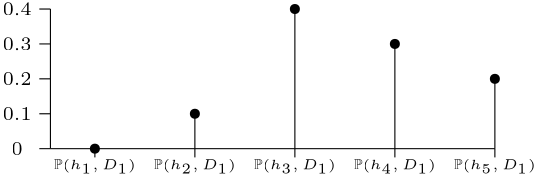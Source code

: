 <?xml version="1.0"?>
<!DOCTYPE ipe SYSTEM "ipe.dtd">
<ipe version="70218" creator="Ipe 7.2.28">
<info created="D:20251002191226" modified="D:20251002191547"/>
<preamble>\usepackage{amssymb}
\usepackage{amsmath}</preamble>
<ipestyle name="basic">
<symbol name="arrow/arc(spx)">
<path stroke="sym-stroke" fill="sym-stroke" pen="sym-pen">
0 0 m
-1 0.333 l
-1 -0.333 l
h
</path>
</symbol>
<symbol name="arrow/farc(spx)">
<path stroke="sym-stroke" fill="white" pen="sym-pen">
0 0 m
-1 0.333 l
-1 -0.333 l
h
</path>
</symbol>
<symbol name="arrow/ptarc(spx)">
<path stroke="sym-stroke" fill="sym-stroke" pen="sym-pen">
0 0 m
-1 0.333 l
-0.8 0 l
-1 -0.333 l
h
</path>
</symbol>
<symbol name="arrow/fptarc(spx)">
<path stroke="sym-stroke" fill="white" pen="sym-pen">
0 0 m
-1 0.333 l
-0.8 0 l
-1 -0.333 l
h
</path>
</symbol>
<symbol name="mark/circle(sx)" transformations="translations">
<path fill="sym-stroke">
0.6 0 0 0.6 0 0 e
0.4 0 0 0.4 0 0 e
</path>
</symbol>
<symbol name="mark/disk(sx)" transformations="translations">
<path fill="sym-stroke">
0.6 0 0 0.6 0 0 e
</path>
</symbol>
<symbol name="mark/fdisk(sfx)" transformations="translations">
<group>
<path fill="sym-fill">
0.5 0 0 0.5 0 0 e
</path>
<path fill="sym-stroke" fillrule="eofill">
0.6 0 0 0.6 0 0 e
0.4 0 0 0.4 0 0 e
</path>
</group>
</symbol>
<symbol name="mark/box(sx)" transformations="translations">
<path fill="sym-stroke" fillrule="eofill">
-0.6 -0.6 m
0.6 -0.6 l
0.6 0.6 l
-0.6 0.6 l
h
-0.4 -0.4 m
0.4 -0.4 l
0.4 0.4 l
-0.4 0.4 l
h
</path>
</symbol>
<symbol name="mark/square(sx)" transformations="translations">
<path fill="sym-stroke">
-0.6 -0.6 m
0.6 -0.6 l
0.6 0.6 l
-0.6 0.6 l
h
</path>
</symbol>
<symbol name="mark/fsquare(sfx)" transformations="translations">
<group>
<path fill="sym-fill">
-0.5 -0.5 m
0.5 -0.5 l
0.5 0.5 l
-0.5 0.5 l
h
</path>
<path fill="sym-stroke" fillrule="eofill">
-0.6 -0.6 m
0.6 -0.6 l
0.6 0.6 l
-0.6 0.6 l
h
-0.4 -0.4 m
0.4 -0.4 l
0.4 0.4 l
-0.4 0.4 l
h
</path>
</group>
</symbol>
<symbol name="mark/cross(sx)" transformations="translations">
<group>
<path fill="sym-stroke">
-0.43 -0.57 m
0.57 0.43 l
0.43 0.57 l
-0.57 -0.43 l
h
</path>
<path fill="sym-stroke">
-0.43 0.57 m
0.57 -0.43 l
0.43 -0.57 l
-0.57 0.43 l
h
</path>
</group>
</symbol>
<symbol name="arrow/fnormal(spx)">
<path stroke="sym-stroke" fill="white" pen="sym-pen">
0 0 m
-1 0.333 l
-1 -0.333 l
h
</path>
</symbol>
<symbol name="arrow/pointed(spx)">
<path stroke="sym-stroke" fill="sym-stroke" pen="sym-pen">
0 0 m
-1 0.333 l
-0.8 0 l
-1 -0.333 l
h
</path>
</symbol>
<symbol name="arrow/fpointed(spx)">
<path stroke="sym-stroke" fill="white" pen="sym-pen">
0 0 m
-1 0.333 l
-0.8 0 l
-1 -0.333 l
h
</path>
</symbol>
<symbol name="arrow/linear(spx)">
<path stroke="sym-stroke" pen="sym-pen">
-1 0.333 m
0 0 l
-1 -0.333 l
</path>
</symbol>
<symbol name="arrow/fdouble(spx)">
<path stroke="sym-stroke" fill="white" pen="sym-pen">
0 0 m
-1 0.333 l
-1 -0.333 l
h
-1 0 m
-2 0.333 l
-2 -0.333 l
h
</path>
</symbol>
<symbol name="arrow/double(spx)">
<path stroke="sym-stroke" fill="sym-stroke" pen="sym-pen">
0 0 m
-1 0.333 l
-1 -0.333 l
h
-1 0 m
-2 0.333 l
-2 -0.333 l
h
</path>
</symbol>
<symbol name="arrow/mid-normal(spx)">
<path stroke="sym-stroke" fill="sym-stroke" pen="sym-pen">
0.5 0 m
-0.5 0.333 l
-0.5 -0.333 l
h
</path>
</symbol>
<symbol name="arrow/mid-fnormal(spx)">
<path stroke="sym-stroke" fill="white" pen="sym-pen">
0.5 0 m
-0.5 0.333 l
-0.5 -0.333 l
h
</path>
</symbol>
<symbol name="arrow/mid-pointed(spx)">
<path stroke="sym-stroke" fill="sym-stroke" pen="sym-pen">
0.5 0 m
-0.5 0.333 l
-0.3 0 l
-0.5 -0.333 l
h
</path>
</symbol>
<symbol name="arrow/mid-fpointed(spx)">
<path stroke="sym-stroke" fill="white" pen="sym-pen">
0.5 0 m
-0.5 0.333 l
-0.3 0 l
-0.5 -0.333 l
h
</path>
</symbol>
<symbol name="arrow/mid-double(spx)">
<path stroke="sym-stroke" fill="sym-stroke" pen="sym-pen">
1 0 m
0 0.333 l
0 -0.333 l
h
0 0 m
-1 0.333 l
-1 -0.333 l
h
</path>
</symbol>
<symbol name="arrow/mid-fdouble(spx)">
<path stroke="sym-stroke" fill="white" pen="sym-pen">
1 0 m
0 0.333 l
0 -0.333 l
h
0 0 m
-1 0.333 l
-1 -0.333 l
h
</path>
</symbol>
<anglesize name="22.5 deg" value="22.5"/>
<anglesize name="30 deg" value="30"/>
<anglesize name="45 deg" value="45"/>
<anglesize name="60 deg" value="60"/>
<anglesize name="90 deg" value="90"/>
<arrowsize name="large" value="10"/>
<arrowsize name="small" value="5"/>
<arrowsize name="tiny" value="3"/>
<color name="blue" value="0 0 1"/>
<color name="brown" value="0.647 0.165 0.165"/>
<color name="darkblue" value="0 0 0.545"/>
<color name="darkcyan" value="0 0.545 0.545"/>
<color name="darkgray" value="0.663"/>
<color name="darkgreen" value="0 0.392 0"/>
<color name="darkmagenta" value="0.545 0 0.545"/>
<color name="darkorange" value="1 0.549 0"/>
<color name="darkred" value="0.545 0 0"/>
<color name="gold" value="1 0.843 0"/>
<color name="gray" value="0.745"/>
<color name="green" value="0 1 0"/>
<color name="lightblue" value="0.678 0.847 0.902"/>
<color name="lightcyan" value="0.878 1 1"/>
<color name="lightgray" value="0.827"/>
<color name="lightgreen" value="0.565 0.933 0.565"/>
<color name="lightyellow" value="1 1 0.878"/>
<color name="navy" value="0 0 0.502"/>
<color name="orange" value="1 0.647 0"/>
<color name="pink" value="1 0.753 0.796"/>
<color name="purple" value="0.627 0.125 0.941"/>
<color name="red" value="1 0 0"/>
<color name="seagreen" value="0.18 0.545 0.341"/>
<color name="turquoise" value="0.251 0.878 0.816"/>
<color name="violet" value="0.933 0.51 0.933"/>
<color name="yellow" value="1 1 0"/>
<dashstyle name="dash dot dotted" value="[4 2 1 2 1 2] 0"/>
<dashstyle name="dash dotted" value="[4 2 1 2] 0"/>
<dashstyle name="dashed" value="[4] 0"/>
<dashstyle name="dotted" value="[1 3] 0"/>
<gridsize name="10 pts (~3.5 mm)" value="10"/>
<gridsize name="14 pts (~5 mm)" value="14"/>
<gridsize name="16 pts (~6 mm)" value="16"/>
<gridsize name="20 pts (~7 mm)" value="20"/>
<gridsize name="28 pts (~10 mm)" value="28"/>
<gridsize name="32 pts (~12 mm)" value="32"/>
<gridsize name="4 pts" value="4"/>
<gridsize name="56 pts (~20 mm)" value="56"/>
<gridsize name="8 pts (~3 mm)" value="8"/>
<opacity name="10%" value="0.1"/>
<opacity name="30%" value="0.3"/>
<opacity name="50%" value="0.5"/>
<opacity name="75%" value="0.75"/>
<pen name="fat" value="1.2"/>
<pen name="heavier" value="0.8"/>
<pen name="ultrafat" value="2"/>
<symbolsize name="large" value="5"/>
<symbolsize name="small" value="2"/>
<symbolsize name="tiny" value="1.1"/>
<textsize name="Huge" value="\Huge"/>
<textsize name="LARGE" value="\LARGE"/>
<textsize name="Large" value="\Large"/>
<textsize name="footnote" value="\footnotesize"/>
<textsize name="huge" value="\huge"/>
<textsize name="large" value="\large"/>
<textsize name="script" value="\scriptsize"/>
<textsize name="small" value="\small"/>
<textsize name="tiny" value="\tiny"/>
<textstyle name="center" begin="\begin{center}" end="\end{center}"/>
<textstyle name="item" begin="\begin{itemize}\item{}" end="\end{itemize}"/>
<textstyle name="itemize" begin="\begin{itemize}" end="\end{itemize}"/>
<tiling name="falling" angle="-60" step="4" width="1"/>
<tiling name="rising" angle="30" step="4" width="1"/>
</ipestyle>
<page>
<layer name="alpha"/>
<view layers="alpha" active="alpha"/>
<path layer="alpha" matrix="1 0 0 0.785566 0 134.962" stroke="black">
224 640 m
220 640 l
</path>
<text matrix="1 0 0 0.785566 4 134.962" transformations="translations" pos="208 640" stroke="black" type="label" width="3.971" height="4.494" depth="0" halign="center" valign="center" size="script" style="math">0</text>
<path matrix="1 0 0 0.785566 0 147.531" stroke="black">
224 640 m
220 640 l
</path>
<text matrix="1 0 0 0.785566 4 147.531" transformations="translations" pos="208 640" stroke="black" type="label" width="10.309" height="4.494" depth="0" halign="center" valign="center" size="script" style="math">0.1</text>
<path matrix="1 0 0 0.785566 0 160.1" stroke="black">
224 640 m
220 640 l
</path>
<text matrix="1 0 0 0.785566 4 160.1" transformations="translations" pos="208 640" stroke="black" type="label" width="10.309" height="4.494" depth="0" halign="center" valign="center" size="script" style="math">0.2</text>
<path matrix="1 0 0 0.785566 0 172.669" stroke="black">
224 640 m
220 640 l
</path>
<text matrix="1 0 0 0.785566 4 172.669" transformations="translations" pos="208 640" stroke="black" type="label" width="10.309" height="4.494" depth="0" halign="center" valign="center" size="script" style="math">0.3</text>
<path matrix="1 0 0 0.785566 0 185.238" stroke="black">
224 640 m
220 640 l
</path>
<text matrix="1 0 0 0.785566 4 185.238" transformations="translations" pos="208 640" stroke="black" type="label" width="10.309" height="4.494" depth="0" halign="center" valign="center" size="script" style="math">0.4</text>
<path matrix="1 0 0 0.785566 0 134.962" stroke="black">
224 704 m
224 640 l
</path>
<text matrix="1 0 0 0.785566 32 128.677" transformations="translations" pos="208 640" stroke="black" type="label" width="29.373" height="3.74" depth="1.49" halign="center" valign="center" size="tiny" style="math">\mathbb P(h_1,D_1)</text>
<text matrix="1 0 0 0.785566 68 128.677" transformations="translations" pos="208 640" stroke="black" type="label" width="29.373" height="3.74" depth="1.49" halign="center" valign="center" size="tiny" style="math">\mathbb P(h_2,D_1)</text>
<path matrix="1 0 0 0.785566 0 134.962" stroke="black">
240 640 m
240 636 l
</path>
<path matrix="1 0 0 0.785566 4 134.962" stroke="black">
272 640 m
272 636 l
</path>
<text matrix="1 0 0 0.785566 104 128.677" transformations="translations" pos="208 640" stroke="black" type="label" width="29.373" height="3.74" depth="1.49" halign="center" valign="center" size="tiny" style="math">\mathbb P(h_3,D_1)</text>
<path matrix="1 0 0 0.785566 40 134.962" stroke="black">
272 640 m
272 636 l
</path>
<text matrix="1 0 0 0.785566 140 128.677" transformations="translations" pos="208 640" stroke="black" type="label" width="29.373" height="3.74" depth="1.49" halign="center" valign="center" size="tiny" style="math">\mathbb P(h_4,D_1)</text>
<path matrix="1 0 0 0.785566 76 134.962" stroke="black">
272 640 m
272 636 l
</path>
<text matrix="1 0 0 0.785566 176 128.677" transformations="translations" pos="208 640" stroke="black" type="label" width="29.373" height="3.74" depth="1.49" halign="center" valign="center" size="tiny" style="math">\mathbb P(h_5,D_1)</text>
<path matrix="1 0 0 0.785566 112 134.962" stroke="black">
272 640 m
272 636 l
</path>
<path matrix="1 0 0 0.785566 0 134.962" stroke="black">
224 640 m
384 640 l
</path>
<path matrix="1 0 0 0.785566 0 134.962" stroke="black">
276 640 m
276 656 l
</path>
<path matrix="1 0 0 0.785566 0 134.962" stroke="black">
312 640 m
312 704 l
</path>
<path matrix="1 0 0 0.785566 0 134.962" stroke="black">
348 640 m
348 688 l
</path>
<path matrix="1 0 0 0.785566 0 134.962" stroke="black">
384 640 m
384 672 l
</path>
<use matrix="1 0 0 0.785566 0 134.962" name="mark/disk(sx)" pos="276 656" size="normal" stroke="black"/>
<use matrix="1 0 0 0.785566 0 134.962" name="mark/disk(sx)" pos="240 640" size="normal" stroke="black"/>
<use matrix="1 0 0 0.785566 0 134.962" name="mark/disk(sx)" pos="312 704" size="normal" stroke="black"/>
<use matrix="1 0 0 0.785566 0 134.962" name="mark/disk(sx)" pos="348 688" size="normal" stroke="black"/>
<use matrix="1 0 0 0.785566 0 134.962" name="mark/disk(sx)" pos="384 672" size="normal" stroke="black"/>
</page>
</ipe>
